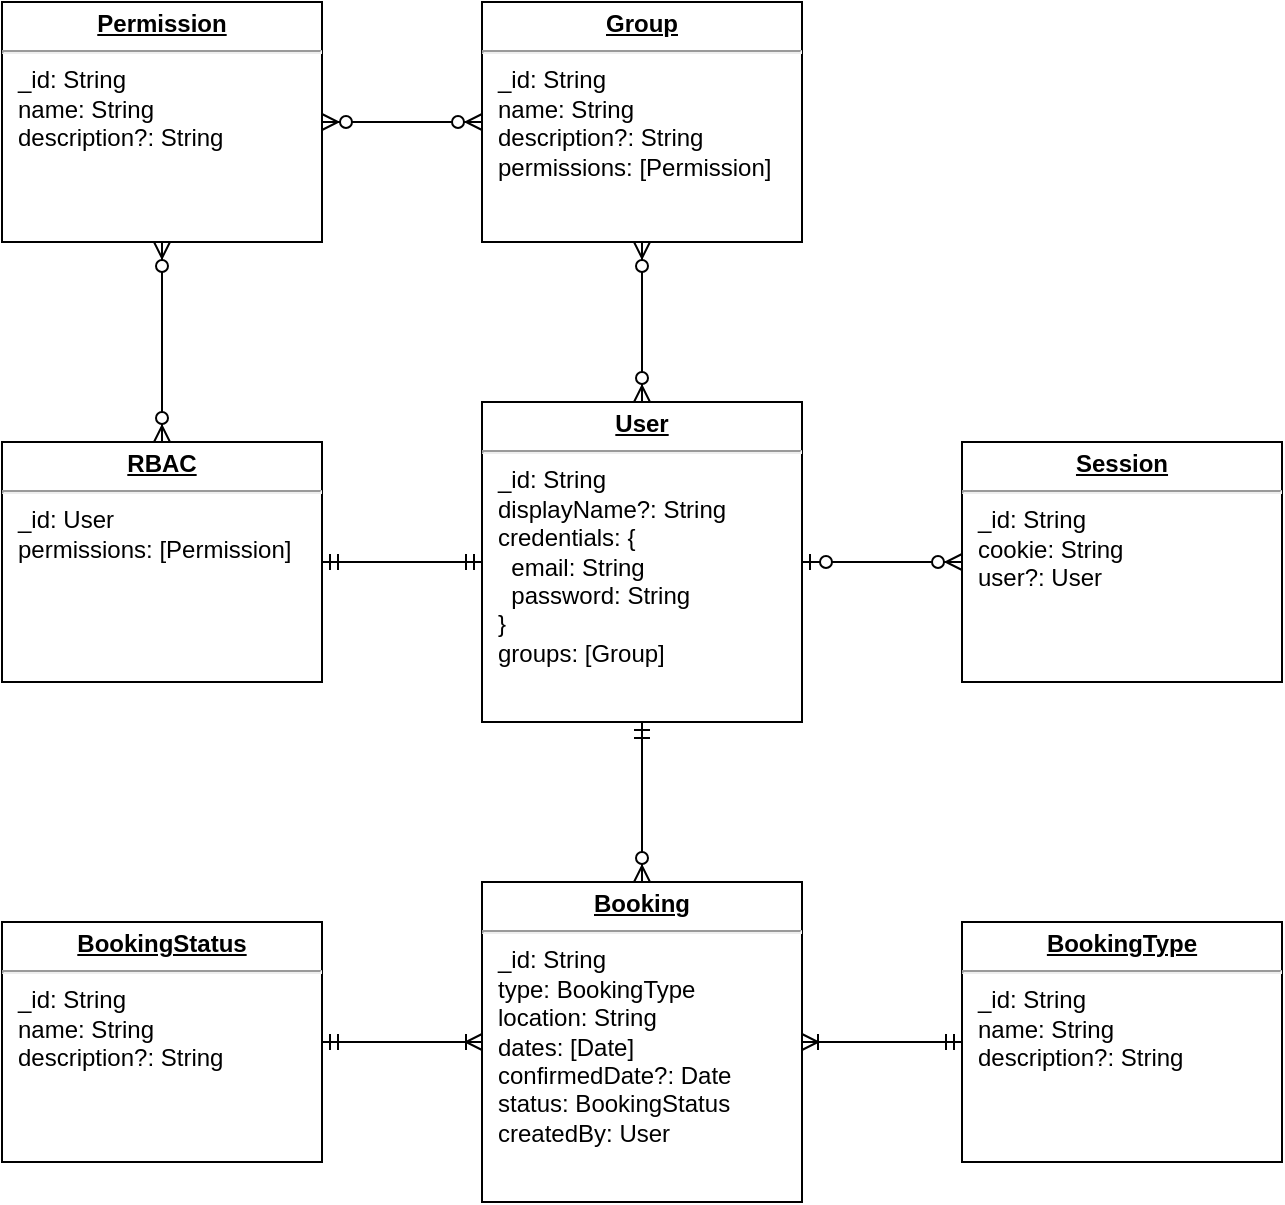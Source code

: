 <mxfile version="13.1.3">
    <diagram id="6hGFLwfOUW9BJ-s0fimq" name="Page-1">
        <mxGraphModel dx="1598" dy="807" grid="1" gridSize="10" guides="1" tooltips="1" connect="1" arrows="1" fold="1" page="1" pageScale="1" pageWidth="827" pageHeight="1169" math="0" shadow="0">
            <root>
                <mxCell id="0"/>
                <mxCell id="1" parent="0"/>
                <mxCell id="10" value="&lt;p style=&quot;margin: 0px ; margin-top: 4px ; text-align: center ; text-decoration: underline&quot;&gt;&lt;strong&gt;Permission&lt;/strong&gt;&lt;/p&gt;&lt;hr&gt;&lt;p style=&quot;margin: 0px ; margin-left: 8px&quot;&gt;_id: String&lt;/p&gt;&lt;p style=&quot;margin: 0px ; margin-left: 8px&quot;&gt;name: String&lt;/p&gt;&lt;p style=&quot;margin: 0px ; margin-left: 8px&quot;&gt;description?: String&lt;/p&gt;" style="verticalAlign=top;align=left;overflow=fill;fontSize=12;fontFamily=Helvetica;html=1;shadow=0;" parent="1" vertex="1">
                    <mxGeometry x="40" y="40" width="160" height="120" as="geometry"/>
                </mxCell>
                <mxCell id="11" value="&lt;p style=&quot;margin: 0px ; margin-top: 4px ; text-align: center ; text-decoration: underline&quot;&gt;&lt;b&gt;Group&lt;/b&gt;&lt;/p&gt;&lt;hr&gt;&lt;p style=&quot;margin: 0px ; margin-left: 8px&quot;&gt;_id: String&lt;/p&gt;&lt;p style=&quot;margin: 0px ; margin-left: 8px&quot;&gt;name: String&lt;/p&gt;&lt;p style=&quot;margin: 0px ; margin-left: 8px&quot;&gt;description?: String&lt;/p&gt;&lt;p style=&quot;margin: 0px ; margin-left: 8px&quot;&gt;permissions: [Permission]&lt;/p&gt;" style="verticalAlign=top;align=left;overflow=fill;fontSize=12;fontFamily=Helvetica;html=1;shadow=0;" parent="1" vertex="1">
                    <mxGeometry x="280" y="40" width="160" height="120" as="geometry"/>
                </mxCell>
                <mxCell id="12" value="&lt;p style=&quot;margin: 0px ; margin-top: 4px ; text-align: center ; text-decoration: underline&quot;&gt;&lt;b&gt;User&lt;/b&gt;&lt;/p&gt;&lt;hr&gt;&lt;p style=&quot;margin: 0px ; margin-left: 8px&quot;&gt;_id: String&lt;/p&gt;&lt;p style=&quot;margin: 0px ; margin-left: 8px&quot;&gt;displayName?: String&lt;/p&gt;&lt;p style=&quot;margin: 0px ; margin-left: 8px&quot;&gt;credentials: {&lt;/p&gt;&lt;p style=&quot;margin: 0px ; margin-left: 8px&quot;&gt;&amp;nbsp; email: String&lt;/p&gt;&lt;p style=&quot;margin: 0px ; margin-left: 8px&quot;&gt;&amp;nbsp; password: String&lt;/p&gt;&lt;p style=&quot;margin: 0px ; margin-left: 8px&quot;&gt;}&lt;/p&gt;&lt;p style=&quot;margin: 0px ; margin-left: 8px&quot;&gt;groups: [Group]&lt;br&gt;&lt;/p&gt;" style="verticalAlign=top;align=left;overflow=fill;fontSize=12;fontFamily=Helvetica;html=1;shadow=0;" parent="1" vertex="1">
                    <mxGeometry x="280" y="240" width="160" height="160" as="geometry"/>
                </mxCell>
                <mxCell id="13" value="&lt;p style=&quot;margin: 0px ; margin-top: 4px ; text-align: center ; text-decoration: underline&quot;&gt;&lt;b&gt;Session&lt;/b&gt;&lt;/p&gt;&lt;hr&gt;&lt;p style=&quot;margin: 0px ; margin-left: 8px&quot;&gt;_id: String&lt;/p&gt;&lt;p style=&quot;margin: 0px ; margin-left: 8px&quot;&gt;cookie: String&lt;/p&gt;&lt;p style=&quot;margin: 0px ; margin-left: 8px&quot;&gt;user?: User&lt;/p&gt;" style="verticalAlign=top;align=left;overflow=fill;fontSize=12;fontFamily=Helvetica;html=1;shadow=0;" parent="1" vertex="1">
                    <mxGeometry x="520" y="260" width="160" height="120" as="geometry"/>
                </mxCell>
                <mxCell id="14" value="&lt;p style=&quot;margin: 0px ; margin-top: 4px ; text-align: center ; text-decoration: underline&quot;&gt;&lt;b&gt;Booking&lt;/b&gt;&lt;/p&gt;&lt;hr&gt;&lt;p style=&quot;margin: 0px ; margin-left: 8px&quot;&gt;_id: String&lt;/p&gt;&lt;p style=&quot;margin: 0px ; margin-left: 8px&quot;&gt;type: BookingType&lt;/p&gt;&lt;p style=&quot;margin: 0px ; margin-left: 8px&quot;&gt;location: String&lt;/p&gt;&lt;p style=&quot;margin: 0px ; margin-left: 8px&quot;&gt;dates: [Date]&lt;/p&gt;&lt;p style=&quot;margin: 0px ; margin-left: 8px&quot;&gt;confirmedDate?: Date&lt;/p&gt;&lt;p style=&quot;margin: 0px ; margin-left: 8px&quot;&gt;status: BookingStatus&lt;/p&gt;&lt;p style=&quot;margin: 0px ; margin-left: 8px&quot;&gt;createdBy: User&lt;/p&gt;" style="verticalAlign=top;align=left;overflow=fill;fontSize=12;fontFamily=Helvetica;html=1;shadow=0;" parent="1" vertex="1">
                    <mxGeometry x="280" y="480" width="160" height="160" as="geometry"/>
                </mxCell>
                <mxCell id="15" value="&lt;p style=&quot;margin: 0px ; margin-top: 4px ; text-align: center ; text-decoration: underline&quot;&gt;&lt;b&gt;BookingType&lt;/b&gt;&lt;/p&gt;&lt;hr&gt;&lt;p style=&quot;margin: 0px ; margin-left: 8px&quot;&gt;_id: String&lt;/p&gt;&lt;p style=&quot;margin: 0px ; margin-left: 8px&quot;&gt;name: String&lt;/p&gt;&lt;p style=&quot;margin: 0px ; margin-left: 8px&quot;&gt;description?: String&lt;/p&gt;" style="verticalAlign=top;align=left;overflow=fill;fontSize=12;fontFamily=Helvetica;html=1;shadow=0;" parent="1" vertex="1">
                    <mxGeometry x="520" y="500" width="160" height="120" as="geometry"/>
                </mxCell>
                <mxCell id="16" value="&lt;p style=&quot;margin: 0px ; margin-top: 4px ; text-align: center ; text-decoration: underline&quot;&gt;&lt;b&gt;BookingStatus&lt;/b&gt;&lt;/p&gt;&lt;hr&gt;&lt;p style=&quot;margin: 0px ; margin-left: 8px&quot;&gt;_id: String&lt;/p&gt;&lt;p style=&quot;margin: 0px ; margin-left: 8px&quot;&gt;name: String&lt;/p&gt;&lt;p style=&quot;margin: 0px ; margin-left: 8px&quot;&gt;description?: String&lt;/p&gt;" style="verticalAlign=top;align=left;overflow=fill;fontSize=12;fontFamily=Helvetica;html=1;shadow=0;" parent="1" vertex="1">
                    <mxGeometry x="40" y="500" width="160" height="120" as="geometry"/>
                </mxCell>
                <mxCell id="17" value="" style="fontSize=12;html=1;endArrow=ERzeroToMany;startArrow=ERzeroToMany;edgeStyle=orthogonalEdgeStyle;exitX=0;exitY=0.5;exitDx=0;exitDy=0;entryX=1;entryY=0.5;entryDx=0;entryDy=0;startFill=1;" parent="1" source="11" target="10" edge="1">
                    <mxGeometry width="100" height="100" relative="1" as="geometry">
                        <mxPoint x="260" y="140" as="sourcePoint"/>
                        <mxPoint x="220" y="140" as="targetPoint"/>
                    </mxGeometry>
                </mxCell>
                <mxCell id="18" value="" style="fontSize=12;html=1;endArrow=ERzeroToMany;startArrow=ERzeroToMany;edgeStyle=orthogonalEdgeStyle;exitX=0.5;exitY=0;exitDx=0;exitDy=0;startFill=1;entryX=0.5;entryY=1;entryDx=0;entryDy=0;" parent="1" source="12" target="11" edge="1">
                    <mxGeometry width="100" height="100" relative="1" as="geometry">
                        <mxPoint x="420" y="220" as="sourcePoint"/>
                        <mxPoint x="360" y="170" as="targetPoint"/>
                    </mxGeometry>
                </mxCell>
                <mxCell id="19" value="" style="fontSize=12;html=1;endArrow=ERzeroToOne;startArrow=ERzeroToMany;edgeStyle=orthogonalEdgeStyle;exitX=0;exitY=0.5;exitDx=0;exitDy=0;entryX=1;entryY=0.5;entryDx=0;entryDy=0;startFill=1;endFill=1;" parent="1" source="13" target="12" edge="1">
                    <mxGeometry width="100" height="100" relative="1" as="geometry">
                        <mxPoint x="810" y="280" as="sourcePoint"/>
                        <mxPoint x="730" y="260" as="targetPoint"/>
                    </mxGeometry>
                </mxCell>
                <mxCell id="20" value="" style="fontSize=12;html=1;endArrow=ERzeroToMany;startArrow=ERmandOne;edgeStyle=orthogonalEdgeStyle;exitX=0.5;exitY=1;exitDx=0;exitDy=0;entryX=0.5;entryY=0;entryDx=0;entryDy=0;startFill=0;endFill=1;" parent="1" source="12" target="14" edge="1">
                    <mxGeometry width="100" height="100" relative="1" as="geometry">
                        <mxPoint x="510" y="290" as="sourcePoint"/>
                        <mxPoint x="430" y="270" as="targetPoint"/>
                    </mxGeometry>
                </mxCell>
                <mxCell id="21" value="" style="fontSize=12;html=1;endArrow=ERoneToMany;startArrow=ERmandOne;edgeStyle=orthogonalEdgeStyle;exitX=1;exitY=0.5;exitDx=0;exitDy=0;entryX=0;entryY=0.5;entryDx=0;entryDy=0;startFill=0;endFill=0;" parent="1" source="16" target="14" edge="1">
                    <mxGeometry width="100" height="100" relative="1" as="geometry">
                        <mxPoint x="610" y="370" as="sourcePoint"/>
                        <mxPoint x="370" y="490" as="targetPoint"/>
                    </mxGeometry>
                </mxCell>
                <mxCell id="22" value="" style="fontSize=12;html=1;endArrow=ERoneToMany;startArrow=ERmandOne;edgeStyle=orthogonalEdgeStyle;exitX=0;exitY=0.5;exitDx=0;exitDy=0;entryX=1;entryY=0.5;entryDx=0;entryDy=0;startFill=0;endFill=0;" parent="1" source="15" target="14" edge="1">
                    <mxGeometry width="100" height="100" relative="1" as="geometry">
                        <mxPoint x="210" y="550" as="sourcePoint"/>
                        <mxPoint x="290" y="570" as="targetPoint"/>
                    </mxGeometry>
                </mxCell>
                <mxCell id="23" value="&lt;p style=&quot;margin: 0px ; margin-top: 4px ; text-align: center ; text-decoration: underline&quot;&gt;&lt;b&gt;RBAC&lt;/b&gt;&lt;/p&gt;&lt;hr&gt;&lt;p style=&quot;margin: 0px ; margin-left: 8px&quot;&gt;_id: User&lt;/p&gt;&lt;p style=&quot;margin: 0px ; margin-left: 8px&quot;&gt;permissions: [Permission]&lt;/p&gt;" style="verticalAlign=top;align=left;overflow=fill;fontSize=12;fontFamily=Helvetica;html=1;shadow=0;" vertex="1" parent="1">
                    <mxGeometry x="40" y="260" width="160" height="120" as="geometry"/>
                </mxCell>
                <mxCell id="24" value="" style="fontSize=12;html=1;endArrow=ERzeroToMany;startArrow=ERzeroToMany;edgeStyle=orthogonalEdgeStyle;exitX=0.5;exitY=0;exitDx=0;exitDy=0;entryX=0.5;entryY=1;entryDx=0;entryDy=0;startFill=1;" edge="1" parent="1" source="23" target="10">
                    <mxGeometry width="100" height="100" relative="1" as="geometry">
                        <mxPoint x="290" y="110" as="sourcePoint"/>
                        <mxPoint x="210" y="110" as="targetPoint"/>
                    </mxGeometry>
                </mxCell>
                <mxCell id="25" value="" style="fontSize=12;html=1;endArrow=ERmandOne;startArrow=ERmandOne;edgeStyle=orthogonalEdgeStyle;exitX=0;exitY=0.5;exitDx=0;exitDy=0;entryX=1;entryY=0.5;entryDx=0;entryDy=0;startFill=0;endFill=0;" edge="1" parent="1" source="12" target="23">
                    <mxGeometry width="100" height="100" relative="1" as="geometry">
                        <mxPoint x="250" y="440" as="sourcePoint"/>
                        <mxPoint x="170" y="440" as="targetPoint"/>
                    </mxGeometry>
                </mxCell>
            </root>
        </mxGraphModel>
    </diagram>
</mxfile>
